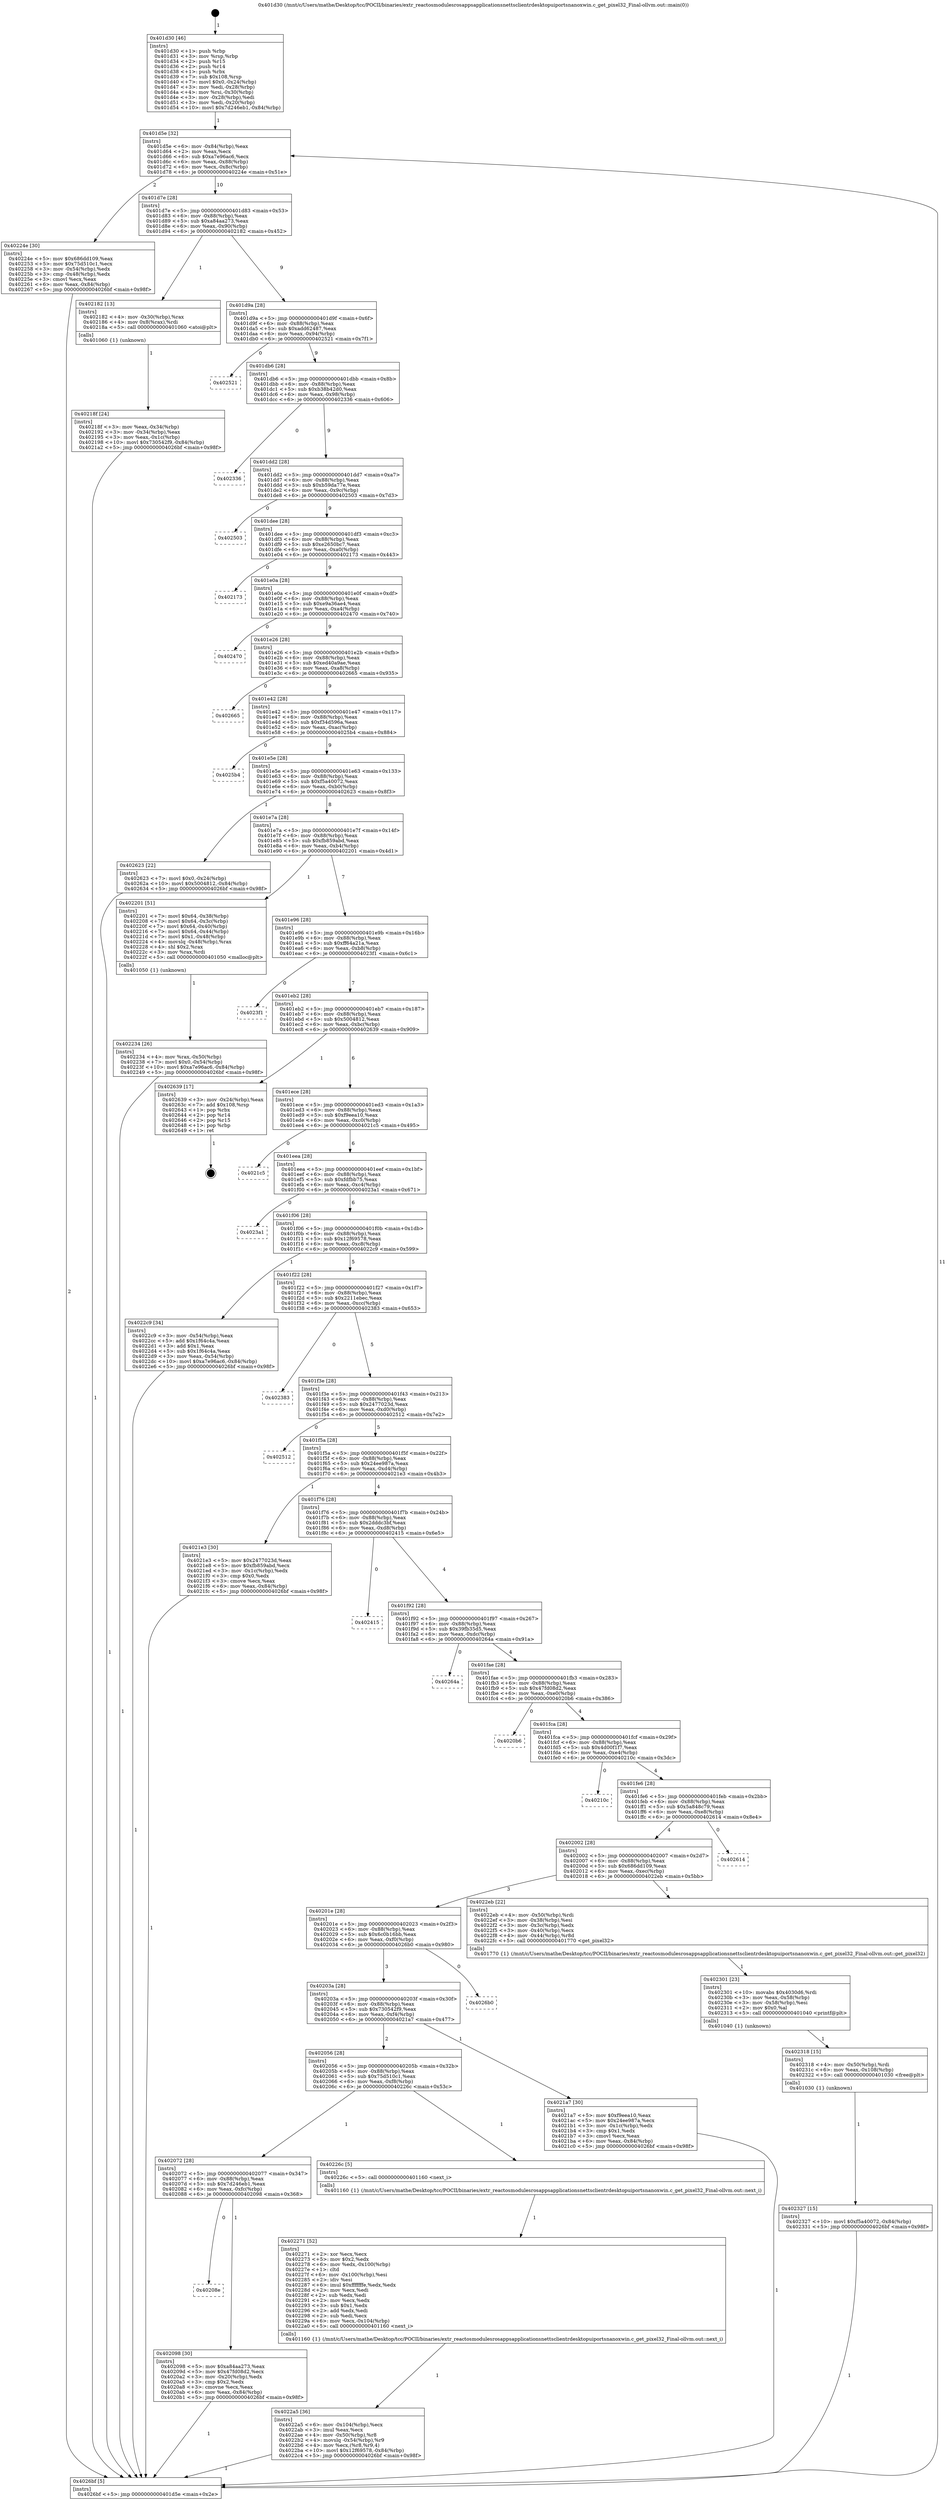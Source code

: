 digraph "0x401d30" {
  label = "0x401d30 (/mnt/c/Users/mathe/Desktop/tcc/POCII/binaries/extr_reactosmodulesrosappsapplicationsnettsclientrdesktopuiportsnanoxwin.c_get_pixel32_Final-ollvm.out::main(0))"
  labelloc = "t"
  node[shape=record]

  Entry [label="",width=0.3,height=0.3,shape=circle,fillcolor=black,style=filled]
  "0x401d5e" [label="{
     0x401d5e [32]\l
     | [instrs]\l
     &nbsp;&nbsp;0x401d5e \<+6\>: mov -0x84(%rbp),%eax\l
     &nbsp;&nbsp;0x401d64 \<+2\>: mov %eax,%ecx\l
     &nbsp;&nbsp;0x401d66 \<+6\>: sub $0xa7e96ac6,%ecx\l
     &nbsp;&nbsp;0x401d6c \<+6\>: mov %eax,-0x88(%rbp)\l
     &nbsp;&nbsp;0x401d72 \<+6\>: mov %ecx,-0x8c(%rbp)\l
     &nbsp;&nbsp;0x401d78 \<+6\>: je 000000000040224e \<main+0x51e\>\l
  }"]
  "0x40224e" [label="{
     0x40224e [30]\l
     | [instrs]\l
     &nbsp;&nbsp;0x40224e \<+5\>: mov $0x686dd109,%eax\l
     &nbsp;&nbsp;0x402253 \<+5\>: mov $0x75d510c1,%ecx\l
     &nbsp;&nbsp;0x402258 \<+3\>: mov -0x54(%rbp),%edx\l
     &nbsp;&nbsp;0x40225b \<+3\>: cmp -0x48(%rbp),%edx\l
     &nbsp;&nbsp;0x40225e \<+3\>: cmovl %ecx,%eax\l
     &nbsp;&nbsp;0x402261 \<+6\>: mov %eax,-0x84(%rbp)\l
     &nbsp;&nbsp;0x402267 \<+5\>: jmp 00000000004026bf \<main+0x98f\>\l
  }"]
  "0x401d7e" [label="{
     0x401d7e [28]\l
     | [instrs]\l
     &nbsp;&nbsp;0x401d7e \<+5\>: jmp 0000000000401d83 \<main+0x53\>\l
     &nbsp;&nbsp;0x401d83 \<+6\>: mov -0x88(%rbp),%eax\l
     &nbsp;&nbsp;0x401d89 \<+5\>: sub $0xa84aa273,%eax\l
     &nbsp;&nbsp;0x401d8e \<+6\>: mov %eax,-0x90(%rbp)\l
     &nbsp;&nbsp;0x401d94 \<+6\>: je 0000000000402182 \<main+0x452\>\l
  }"]
  Exit [label="",width=0.3,height=0.3,shape=circle,fillcolor=black,style=filled,peripheries=2]
  "0x402182" [label="{
     0x402182 [13]\l
     | [instrs]\l
     &nbsp;&nbsp;0x402182 \<+4\>: mov -0x30(%rbp),%rax\l
     &nbsp;&nbsp;0x402186 \<+4\>: mov 0x8(%rax),%rdi\l
     &nbsp;&nbsp;0x40218a \<+5\>: call 0000000000401060 \<atoi@plt\>\l
     | [calls]\l
     &nbsp;&nbsp;0x401060 \{1\} (unknown)\l
  }"]
  "0x401d9a" [label="{
     0x401d9a [28]\l
     | [instrs]\l
     &nbsp;&nbsp;0x401d9a \<+5\>: jmp 0000000000401d9f \<main+0x6f\>\l
     &nbsp;&nbsp;0x401d9f \<+6\>: mov -0x88(%rbp),%eax\l
     &nbsp;&nbsp;0x401da5 \<+5\>: sub $0xadd62487,%eax\l
     &nbsp;&nbsp;0x401daa \<+6\>: mov %eax,-0x94(%rbp)\l
     &nbsp;&nbsp;0x401db0 \<+6\>: je 0000000000402521 \<main+0x7f1\>\l
  }"]
  "0x402327" [label="{
     0x402327 [15]\l
     | [instrs]\l
     &nbsp;&nbsp;0x402327 \<+10\>: movl $0xf5a40072,-0x84(%rbp)\l
     &nbsp;&nbsp;0x402331 \<+5\>: jmp 00000000004026bf \<main+0x98f\>\l
  }"]
  "0x402521" [label="{
     0x402521\l
  }", style=dashed]
  "0x401db6" [label="{
     0x401db6 [28]\l
     | [instrs]\l
     &nbsp;&nbsp;0x401db6 \<+5\>: jmp 0000000000401dbb \<main+0x8b\>\l
     &nbsp;&nbsp;0x401dbb \<+6\>: mov -0x88(%rbp),%eax\l
     &nbsp;&nbsp;0x401dc1 \<+5\>: sub $0xb38b42d0,%eax\l
     &nbsp;&nbsp;0x401dc6 \<+6\>: mov %eax,-0x98(%rbp)\l
     &nbsp;&nbsp;0x401dcc \<+6\>: je 0000000000402336 \<main+0x606\>\l
  }"]
  "0x402318" [label="{
     0x402318 [15]\l
     | [instrs]\l
     &nbsp;&nbsp;0x402318 \<+4\>: mov -0x50(%rbp),%rdi\l
     &nbsp;&nbsp;0x40231c \<+6\>: mov %eax,-0x108(%rbp)\l
     &nbsp;&nbsp;0x402322 \<+5\>: call 0000000000401030 \<free@plt\>\l
     | [calls]\l
     &nbsp;&nbsp;0x401030 \{1\} (unknown)\l
  }"]
  "0x402336" [label="{
     0x402336\l
  }", style=dashed]
  "0x401dd2" [label="{
     0x401dd2 [28]\l
     | [instrs]\l
     &nbsp;&nbsp;0x401dd2 \<+5\>: jmp 0000000000401dd7 \<main+0xa7\>\l
     &nbsp;&nbsp;0x401dd7 \<+6\>: mov -0x88(%rbp),%eax\l
     &nbsp;&nbsp;0x401ddd \<+5\>: sub $0xb59da77e,%eax\l
     &nbsp;&nbsp;0x401de2 \<+6\>: mov %eax,-0x9c(%rbp)\l
     &nbsp;&nbsp;0x401de8 \<+6\>: je 0000000000402503 \<main+0x7d3\>\l
  }"]
  "0x402301" [label="{
     0x402301 [23]\l
     | [instrs]\l
     &nbsp;&nbsp;0x402301 \<+10\>: movabs $0x4030d6,%rdi\l
     &nbsp;&nbsp;0x40230b \<+3\>: mov %eax,-0x58(%rbp)\l
     &nbsp;&nbsp;0x40230e \<+3\>: mov -0x58(%rbp),%esi\l
     &nbsp;&nbsp;0x402311 \<+2\>: mov $0x0,%al\l
     &nbsp;&nbsp;0x402313 \<+5\>: call 0000000000401040 \<printf@plt\>\l
     | [calls]\l
     &nbsp;&nbsp;0x401040 \{1\} (unknown)\l
  }"]
  "0x402503" [label="{
     0x402503\l
  }", style=dashed]
  "0x401dee" [label="{
     0x401dee [28]\l
     | [instrs]\l
     &nbsp;&nbsp;0x401dee \<+5\>: jmp 0000000000401df3 \<main+0xc3\>\l
     &nbsp;&nbsp;0x401df3 \<+6\>: mov -0x88(%rbp),%eax\l
     &nbsp;&nbsp;0x401df9 \<+5\>: sub $0xe2650bc7,%eax\l
     &nbsp;&nbsp;0x401dfe \<+6\>: mov %eax,-0xa0(%rbp)\l
     &nbsp;&nbsp;0x401e04 \<+6\>: je 0000000000402173 \<main+0x443\>\l
  }"]
  "0x4022a5" [label="{
     0x4022a5 [36]\l
     | [instrs]\l
     &nbsp;&nbsp;0x4022a5 \<+6\>: mov -0x104(%rbp),%ecx\l
     &nbsp;&nbsp;0x4022ab \<+3\>: imul %eax,%ecx\l
     &nbsp;&nbsp;0x4022ae \<+4\>: mov -0x50(%rbp),%r8\l
     &nbsp;&nbsp;0x4022b2 \<+4\>: movslq -0x54(%rbp),%r9\l
     &nbsp;&nbsp;0x4022b6 \<+4\>: mov %ecx,(%r8,%r9,4)\l
     &nbsp;&nbsp;0x4022ba \<+10\>: movl $0x12f69578,-0x84(%rbp)\l
     &nbsp;&nbsp;0x4022c4 \<+5\>: jmp 00000000004026bf \<main+0x98f\>\l
  }"]
  "0x402173" [label="{
     0x402173\l
  }", style=dashed]
  "0x401e0a" [label="{
     0x401e0a [28]\l
     | [instrs]\l
     &nbsp;&nbsp;0x401e0a \<+5\>: jmp 0000000000401e0f \<main+0xdf\>\l
     &nbsp;&nbsp;0x401e0f \<+6\>: mov -0x88(%rbp),%eax\l
     &nbsp;&nbsp;0x401e15 \<+5\>: sub $0xe9a36ae4,%eax\l
     &nbsp;&nbsp;0x401e1a \<+6\>: mov %eax,-0xa4(%rbp)\l
     &nbsp;&nbsp;0x401e20 \<+6\>: je 0000000000402470 \<main+0x740\>\l
  }"]
  "0x402271" [label="{
     0x402271 [52]\l
     | [instrs]\l
     &nbsp;&nbsp;0x402271 \<+2\>: xor %ecx,%ecx\l
     &nbsp;&nbsp;0x402273 \<+5\>: mov $0x2,%edx\l
     &nbsp;&nbsp;0x402278 \<+6\>: mov %edx,-0x100(%rbp)\l
     &nbsp;&nbsp;0x40227e \<+1\>: cltd\l
     &nbsp;&nbsp;0x40227f \<+6\>: mov -0x100(%rbp),%esi\l
     &nbsp;&nbsp;0x402285 \<+2\>: idiv %esi\l
     &nbsp;&nbsp;0x402287 \<+6\>: imul $0xfffffffe,%edx,%edx\l
     &nbsp;&nbsp;0x40228d \<+2\>: mov %ecx,%edi\l
     &nbsp;&nbsp;0x40228f \<+2\>: sub %edx,%edi\l
     &nbsp;&nbsp;0x402291 \<+2\>: mov %ecx,%edx\l
     &nbsp;&nbsp;0x402293 \<+3\>: sub $0x1,%edx\l
     &nbsp;&nbsp;0x402296 \<+2\>: add %edx,%edi\l
     &nbsp;&nbsp;0x402298 \<+2\>: sub %edi,%ecx\l
     &nbsp;&nbsp;0x40229a \<+6\>: mov %ecx,-0x104(%rbp)\l
     &nbsp;&nbsp;0x4022a0 \<+5\>: call 0000000000401160 \<next_i\>\l
     | [calls]\l
     &nbsp;&nbsp;0x401160 \{1\} (/mnt/c/Users/mathe/Desktop/tcc/POCII/binaries/extr_reactosmodulesrosappsapplicationsnettsclientrdesktopuiportsnanoxwin.c_get_pixel32_Final-ollvm.out::next_i)\l
  }"]
  "0x402470" [label="{
     0x402470\l
  }", style=dashed]
  "0x401e26" [label="{
     0x401e26 [28]\l
     | [instrs]\l
     &nbsp;&nbsp;0x401e26 \<+5\>: jmp 0000000000401e2b \<main+0xfb\>\l
     &nbsp;&nbsp;0x401e2b \<+6\>: mov -0x88(%rbp),%eax\l
     &nbsp;&nbsp;0x401e31 \<+5\>: sub $0xed40a9ae,%eax\l
     &nbsp;&nbsp;0x401e36 \<+6\>: mov %eax,-0xa8(%rbp)\l
     &nbsp;&nbsp;0x401e3c \<+6\>: je 0000000000402665 \<main+0x935\>\l
  }"]
  "0x402234" [label="{
     0x402234 [26]\l
     | [instrs]\l
     &nbsp;&nbsp;0x402234 \<+4\>: mov %rax,-0x50(%rbp)\l
     &nbsp;&nbsp;0x402238 \<+7\>: movl $0x0,-0x54(%rbp)\l
     &nbsp;&nbsp;0x40223f \<+10\>: movl $0xa7e96ac6,-0x84(%rbp)\l
     &nbsp;&nbsp;0x402249 \<+5\>: jmp 00000000004026bf \<main+0x98f\>\l
  }"]
  "0x402665" [label="{
     0x402665\l
  }", style=dashed]
  "0x401e42" [label="{
     0x401e42 [28]\l
     | [instrs]\l
     &nbsp;&nbsp;0x401e42 \<+5\>: jmp 0000000000401e47 \<main+0x117\>\l
     &nbsp;&nbsp;0x401e47 \<+6\>: mov -0x88(%rbp),%eax\l
     &nbsp;&nbsp;0x401e4d \<+5\>: sub $0xf34d596a,%eax\l
     &nbsp;&nbsp;0x401e52 \<+6\>: mov %eax,-0xac(%rbp)\l
     &nbsp;&nbsp;0x401e58 \<+6\>: je 00000000004025b4 \<main+0x884\>\l
  }"]
  "0x40218f" [label="{
     0x40218f [24]\l
     | [instrs]\l
     &nbsp;&nbsp;0x40218f \<+3\>: mov %eax,-0x34(%rbp)\l
     &nbsp;&nbsp;0x402192 \<+3\>: mov -0x34(%rbp),%eax\l
     &nbsp;&nbsp;0x402195 \<+3\>: mov %eax,-0x1c(%rbp)\l
     &nbsp;&nbsp;0x402198 \<+10\>: movl $0x730542f9,-0x84(%rbp)\l
     &nbsp;&nbsp;0x4021a2 \<+5\>: jmp 00000000004026bf \<main+0x98f\>\l
  }"]
  "0x4025b4" [label="{
     0x4025b4\l
  }", style=dashed]
  "0x401e5e" [label="{
     0x401e5e [28]\l
     | [instrs]\l
     &nbsp;&nbsp;0x401e5e \<+5\>: jmp 0000000000401e63 \<main+0x133\>\l
     &nbsp;&nbsp;0x401e63 \<+6\>: mov -0x88(%rbp),%eax\l
     &nbsp;&nbsp;0x401e69 \<+5\>: sub $0xf5a40072,%eax\l
     &nbsp;&nbsp;0x401e6e \<+6\>: mov %eax,-0xb0(%rbp)\l
     &nbsp;&nbsp;0x401e74 \<+6\>: je 0000000000402623 \<main+0x8f3\>\l
  }"]
  "0x401d30" [label="{
     0x401d30 [46]\l
     | [instrs]\l
     &nbsp;&nbsp;0x401d30 \<+1\>: push %rbp\l
     &nbsp;&nbsp;0x401d31 \<+3\>: mov %rsp,%rbp\l
     &nbsp;&nbsp;0x401d34 \<+2\>: push %r15\l
     &nbsp;&nbsp;0x401d36 \<+2\>: push %r14\l
     &nbsp;&nbsp;0x401d38 \<+1\>: push %rbx\l
     &nbsp;&nbsp;0x401d39 \<+7\>: sub $0x108,%rsp\l
     &nbsp;&nbsp;0x401d40 \<+7\>: movl $0x0,-0x24(%rbp)\l
     &nbsp;&nbsp;0x401d47 \<+3\>: mov %edi,-0x28(%rbp)\l
     &nbsp;&nbsp;0x401d4a \<+4\>: mov %rsi,-0x30(%rbp)\l
     &nbsp;&nbsp;0x401d4e \<+3\>: mov -0x28(%rbp),%edi\l
     &nbsp;&nbsp;0x401d51 \<+3\>: mov %edi,-0x20(%rbp)\l
     &nbsp;&nbsp;0x401d54 \<+10\>: movl $0x7d246eb1,-0x84(%rbp)\l
  }"]
  "0x402623" [label="{
     0x402623 [22]\l
     | [instrs]\l
     &nbsp;&nbsp;0x402623 \<+7\>: movl $0x0,-0x24(%rbp)\l
     &nbsp;&nbsp;0x40262a \<+10\>: movl $0x5004812,-0x84(%rbp)\l
     &nbsp;&nbsp;0x402634 \<+5\>: jmp 00000000004026bf \<main+0x98f\>\l
  }"]
  "0x401e7a" [label="{
     0x401e7a [28]\l
     | [instrs]\l
     &nbsp;&nbsp;0x401e7a \<+5\>: jmp 0000000000401e7f \<main+0x14f\>\l
     &nbsp;&nbsp;0x401e7f \<+6\>: mov -0x88(%rbp),%eax\l
     &nbsp;&nbsp;0x401e85 \<+5\>: sub $0xfb859abd,%eax\l
     &nbsp;&nbsp;0x401e8a \<+6\>: mov %eax,-0xb4(%rbp)\l
     &nbsp;&nbsp;0x401e90 \<+6\>: je 0000000000402201 \<main+0x4d1\>\l
  }"]
  "0x4026bf" [label="{
     0x4026bf [5]\l
     | [instrs]\l
     &nbsp;&nbsp;0x4026bf \<+5\>: jmp 0000000000401d5e \<main+0x2e\>\l
  }"]
  "0x402201" [label="{
     0x402201 [51]\l
     | [instrs]\l
     &nbsp;&nbsp;0x402201 \<+7\>: movl $0x64,-0x38(%rbp)\l
     &nbsp;&nbsp;0x402208 \<+7\>: movl $0x64,-0x3c(%rbp)\l
     &nbsp;&nbsp;0x40220f \<+7\>: movl $0x64,-0x40(%rbp)\l
     &nbsp;&nbsp;0x402216 \<+7\>: movl $0x64,-0x44(%rbp)\l
     &nbsp;&nbsp;0x40221d \<+7\>: movl $0x1,-0x48(%rbp)\l
     &nbsp;&nbsp;0x402224 \<+4\>: movslq -0x48(%rbp),%rax\l
     &nbsp;&nbsp;0x402228 \<+4\>: shl $0x2,%rax\l
     &nbsp;&nbsp;0x40222c \<+3\>: mov %rax,%rdi\l
     &nbsp;&nbsp;0x40222f \<+5\>: call 0000000000401050 \<malloc@plt\>\l
     | [calls]\l
     &nbsp;&nbsp;0x401050 \{1\} (unknown)\l
  }"]
  "0x401e96" [label="{
     0x401e96 [28]\l
     | [instrs]\l
     &nbsp;&nbsp;0x401e96 \<+5\>: jmp 0000000000401e9b \<main+0x16b\>\l
     &nbsp;&nbsp;0x401e9b \<+6\>: mov -0x88(%rbp),%eax\l
     &nbsp;&nbsp;0x401ea1 \<+5\>: sub $0xff64a21a,%eax\l
     &nbsp;&nbsp;0x401ea6 \<+6\>: mov %eax,-0xb8(%rbp)\l
     &nbsp;&nbsp;0x401eac \<+6\>: je 00000000004023f1 \<main+0x6c1\>\l
  }"]
  "0x40208e" [label="{
     0x40208e\l
  }", style=dashed]
  "0x4023f1" [label="{
     0x4023f1\l
  }", style=dashed]
  "0x401eb2" [label="{
     0x401eb2 [28]\l
     | [instrs]\l
     &nbsp;&nbsp;0x401eb2 \<+5\>: jmp 0000000000401eb7 \<main+0x187\>\l
     &nbsp;&nbsp;0x401eb7 \<+6\>: mov -0x88(%rbp),%eax\l
     &nbsp;&nbsp;0x401ebd \<+5\>: sub $0x5004812,%eax\l
     &nbsp;&nbsp;0x401ec2 \<+6\>: mov %eax,-0xbc(%rbp)\l
     &nbsp;&nbsp;0x401ec8 \<+6\>: je 0000000000402639 \<main+0x909\>\l
  }"]
  "0x402098" [label="{
     0x402098 [30]\l
     | [instrs]\l
     &nbsp;&nbsp;0x402098 \<+5\>: mov $0xa84aa273,%eax\l
     &nbsp;&nbsp;0x40209d \<+5\>: mov $0x47fd08d2,%ecx\l
     &nbsp;&nbsp;0x4020a2 \<+3\>: mov -0x20(%rbp),%edx\l
     &nbsp;&nbsp;0x4020a5 \<+3\>: cmp $0x2,%edx\l
     &nbsp;&nbsp;0x4020a8 \<+3\>: cmovne %ecx,%eax\l
     &nbsp;&nbsp;0x4020ab \<+6\>: mov %eax,-0x84(%rbp)\l
     &nbsp;&nbsp;0x4020b1 \<+5\>: jmp 00000000004026bf \<main+0x98f\>\l
  }"]
  "0x402639" [label="{
     0x402639 [17]\l
     | [instrs]\l
     &nbsp;&nbsp;0x402639 \<+3\>: mov -0x24(%rbp),%eax\l
     &nbsp;&nbsp;0x40263c \<+7\>: add $0x108,%rsp\l
     &nbsp;&nbsp;0x402643 \<+1\>: pop %rbx\l
     &nbsp;&nbsp;0x402644 \<+2\>: pop %r14\l
     &nbsp;&nbsp;0x402646 \<+2\>: pop %r15\l
     &nbsp;&nbsp;0x402648 \<+1\>: pop %rbp\l
     &nbsp;&nbsp;0x402649 \<+1\>: ret\l
  }"]
  "0x401ece" [label="{
     0x401ece [28]\l
     | [instrs]\l
     &nbsp;&nbsp;0x401ece \<+5\>: jmp 0000000000401ed3 \<main+0x1a3\>\l
     &nbsp;&nbsp;0x401ed3 \<+6\>: mov -0x88(%rbp),%eax\l
     &nbsp;&nbsp;0x401ed9 \<+5\>: sub $0xf9eea10,%eax\l
     &nbsp;&nbsp;0x401ede \<+6\>: mov %eax,-0xc0(%rbp)\l
     &nbsp;&nbsp;0x401ee4 \<+6\>: je 00000000004021c5 \<main+0x495\>\l
  }"]
  "0x402072" [label="{
     0x402072 [28]\l
     | [instrs]\l
     &nbsp;&nbsp;0x402072 \<+5\>: jmp 0000000000402077 \<main+0x347\>\l
     &nbsp;&nbsp;0x402077 \<+6\>: mov -0x88(%rbp),%eax\l
     &nbsp;&nbsp;0x40207d \<+5\>: sub $0x7d246eb1,%eax\l
     &nbsp;&nbsp;0x402082 \<+6\>: mov %eax,-0xfc(%rbp)\l
     &nbsp;&nbsp;0x402088 \<+6\>: je 0000000000402098 \<main+0x368\>\l
  }"]
  "0x4021c5" [label="{
     0x4021c5\l
  }", style=dashed]
  "0x401eea" [label="{
     0x401eea [28]\l
     | [instrs]\l
     &nbsp;&nbsp;0x401eea \<+5\>: jmp 0000000000401eef \<main+0x1bf\>\l
     &nbsp;&nbsp;0x401eef \<+6\>: mov -0x88(%rbp),%eax\l
     &nbsp;&nbsp;0x401ef5 \<+5\>: sub $0xfdfbb75,%eax\l
     &nbsp;&nbsp;0x401efa \<+6\>: mov %eax,-0xc4(%rbp)\l
     &nbsp;&nbsp;0x401f00 \<+6\>: je 00000000004023a1 \<main+0x671\>\l
  }"]
  "0x40226c" [label="{
     0x40226c [5]\l
     | [instrs]\l
     &nbsp;&nbsp;0x40226c \<+5\>: call 0000000000401160 \<next_i\>\l
     | [calls]\l
     &nbsp;&nbsp;0x401160 \{1\} (/mnt/c/Users/mathe/Desktop/tcc/POCII/binaries/extr_reactosmodulesrosappsapplicationsnettsclientrdesktopuiportsnanoxwin.c_get_pixel32_Final-ollvm.out::next_i)\l
  }"]
  "0x4023a1" [label="{
     0x4023a1\l
  }", style=dashed]
  "0x401f06" [label="{
     0x401f06 [28]\l
     | [instrs]\l
     &nbsp;&nbsp;0x401f06 \<+5\>: jmp 0000000000401f0b \<main+0x1db\>\l
     &nbsp;&nbsp;0x401f0b \<+6\>: mov -0x88(%rbp),%eax\l
     &nbsp;&nbsp;0x401f11 \<+5\>: sub $0x12f69578,%eax\l
     &nbsp;&nbsp;0x401f16 \<+6\>: mov %eax,-0xc8(%rbp)\l
     &nbsp;&nbsp;0x401f1c \<+6\>: je 00000000004022c9 \<main+0x599\>\l
  }"]
  "0x402056" [label="{
     0x402056 [28]\l
     | [instrs]\l
     &nbsp;&nbsp;0x402056 \<+5\>: jmp 000000000040205b \<main+0x32b\>\l
     &nbsp;&nbsp;0x40205b \<+6\>: mov -0x88(%rbp),%eax\l
     &nbsp;&nbsp;0x402061 \<+5\>: sub $0x75d510c1,%eax\l
     &nbsp;&nbsp;0x402066 \<+6\>: mov %eax,-0xf8(%rbp)\l
     &nbsp;&nbsp;0x40206c \<+6\>: je 000000000040226c \<main+0x53c\>\l
  }"]
  "0x4022c9" [label="{
     0x4022c9 [34]\l
     | [instrs]\l
     &nbsp;&nbsp;0x4022c9 \<+3\>: mov -0x54(%rbp),%eax\l
     &nbsp;&nbsp;0x4022cc \<+5\>: add $0x1f64c4a,%eax\l
     &nbsp;&nbsp;0x4022d1 \<+3\>: add $0x1,%eax\l
     &nbsp;&nbsp;0x4022d4 \<+5\>: sub $0x1f64c4a,%eax\l
     &nbsp;&nbsp;0x4022d9 \<+3\>: mov %eax,-0x54(%rbp)\l
     &nbsp;&nbsp;0x4022dc \<+10\>: movl $0xa7e96ac6,-0x84(%rbp)\l
     &nbsp;&nbsp;0x4022e6 \<+5\>: jmp 00000000004026bf \<main+0x98f\>\l
  }"]
  "0x401f22" [label="{
     0x401f22 [28]\l
     | [instrs]\l
     &nbsp;&nbsp;0x401f22 \<+5\>: jmp 0000000000401f27 \<main+0x1f7\>\l
     &nbsp;&nbsp;0x401f27 \<+6\>: mov -0x88(%rbp),%eax\l
     &nbsp;&nbsp;0x401f2d \<+5\>: sub $0x2211ebec,%eax\l
     &nbsp;&nbsp;0x401f32 \<+6\>: mov %eax,-0xcc(%rbp)\l
     &nbsp;&nbsp;0x401f38 \<+6\>: je 0000000000402383 \<main+0x653\>\l
  }"]
  "0x4021a7" [label="{
     0x4021a7 [30]\l
     | [instrs]\l
     &nbsp;&nbsp;0x4021a7 \<+5\>: mov $0xf9eea10,%eax\l
     &nbsp;&nbsp;0x4021ac \<+5\>: mov $0x24ee987a,%ecx\l
     &nbsp;&nbsp;0x4021b1 \<+3\>: mov -0x1c(%rbp),%edx\l
     &nbsp;&nbsp;0x4021b4 \<+3\>: cmp $0x1,%edx\l
     &nbsp;&nbsp;0x4021b7 \<+3\>: cmovl %ecx,%eax\l
     &nbsp;&nbsp;0x4021ba \<+6\>: mov %eax,-0x84(%rbp)\l
     &nbsp;&nbsp;0x4021c0 \<+5\>: jmp 00000000004026bf \<main+0x98f\>\l
  }"]
  "0x402383" [label="{
     0x402383\l
  }", style=dashed]
  "0x401f3e" [label="{
     0x401f3e [28]\l
     | [instrs]\l
     &nbsp;&nbsp;0x401f3e \<+5\>: jmp 0000000000401f43 \<main+0x213\>\l
     &nbsp;&nbsp;0x401f43 \<+6\>: mov -0x88(%rbp),%eax\l
     &nbsp;&nbsp;0x401f49 \<+5\>: sub $0x2477023d,%eax\l
     &nbsp;&nbsp;0x401f4e \<+6\>: mov %eax,-0xd0(%rbp)\l
     &nbsp;&nbsp;0x401f54 \<+6\>: je 0000000000402512 \<main+0x7e2\>\l
  }"]
  "0x40203a" [label="{
     0x40203a [28]\l
     | [instrs]\l
     &nbsp;&nbsp;0x40203a \<+5\>: jmp 000000000040203f \<main+0x30f\>\l
     &nbsp;&nbsp;0x40203f \<+6\>: mov -0x88(%rbp),%eax\l
     &nbsp;&nbsp;0x402045 \<+5\>: sub $0x730542f9,%eax\l
     &nbsp;&nbsp;0x40204a \<+6\>: mov %eax,-0xf4(%rbp)\l
     &nbsp;&nbsp;0x402050 \<+6\>: je 00000000004021a7 \<main+0x477\>\l
  }"]
  "0x402512" [label="{
     0x402512\l
  }", style=dashed]
  "0x401f5a" [label="{
     0x401f5a [28]\l
     | [instrs]\l
     &nbsp;&nbsp;0x401f5a \<+5\>: jmp 0000000000401f5f \<main+0x22f\>\l
     &nbsp;&nbsp;0x401f5f \<+6\>: mov -0x88(%rbp),%eax\l
     &nbsp;&nbsp;0x401f65 \<+5\>: sub $0x24ee987a,%eax\l
     &nbsp;&nbsp;0x401f6a \<+6\>: mov %eax,-0xd4(%rbp)\l
     &nbsp;&nbsp;0x401f70 \<+6\>: je 00000000004021e3 \<main+0x4b3\>\l
  }"]
  "0x4026b0" [label="{
     0x4026b0\l
  }", style=dashed]
  "0x4021e3" [label="{
     0x4021e3 [30]\l
     | [instrs]\l
     &nbsp;&nbsp;0x4021e3 \<+5\>: mov $0x2477023d,%eax\l
     &nbsp;&nbsp;0x4021e8 \<+5\>: mov $0xfb859abd,%ecx\l
     &nbsp;&nbsp;0x4021ed \<+3\>: mov -0x1c(%rbp),%edx\l
     &nbsp;&nbsp;0x4021f0 \<+3\>: cmp $0x0,%edx\l
     &nbsp;&nbsp;0x4021f3 \<+3\>: cmove %ecx,%eax\l
     &nbsp;&nbsp;0x4021f6 \<+6\>: mov %eax,-0x84(%rbp)\l
     &nbsp;&nbsp;0x4021fc \<+5\>: jmp 00000000004026bf \<main+0x98f\>\l
  }"]
  "0x401f76" [label="{
     0x401f76 [28]\l
     | [instrs]\l
     &nbsp;&nbsp;0x401f76 \<+5\>: jmp 0000000000401f7b \<main+0x24b\>\l
     &nbsp;&nbsp;0x401f7b \<+6\>: mov -0x88(%rbp),%eax\l
     &nbsp;&nbsp;0x401f81 \<+5\>: sub $0x2dddc3bf,%eax\l
     &nbsp;&nbsp;0x401f86 \<+6\>: mov %eax,-0xd8(%rbp)\l
     &nbsp;&nbsp;0x401f8c \<+6\>: je 0000000000402415 \<main+0x6e5\>\l
  }"]
  "0x40201e" [label="{
     0x40201e [28]\l
     | [instrs]\l
     &nbsp;&nbsp;0x40201e \<+5\>: jmp 0000000000402023 \<main+0x2f3\>\l
     &nbsp;&nbsp;0x402023 \<+6\>: mov -0x88(%rbp),%eax\l
     &nbsp;&nbsp;0x402029 \<+5\>: sub $0x6c0b16bb,%eax\l
     &nbsp;&nbsp;0x40202e \<+6\>: mov %eax,-0xf0(%rbp)\l
     &nbsp;&nbsp;0x402034 \<+6\>: je 00000000004026b0 \<main+0x980\>\l
  }"]
  "0x402415" [label="{
     0x402415\l
  }", style=dashed]
  "0x401f92" [label="{
     0x401f92 [28]\l
     | [instrs]\l
     &nbsp;&nbsp;0x401f92 \<+5\>: jmp 0000000000401f97 \<main+0x267\>\l
     &nbsp;&nbsp;0x401f97 \<+6\>: mov -0x88(%rbp),%eax\l
     &nbsp;&nbsp;0x401f9d \<+5\>: sub $0x39fb35d5,%eax\l
     &nbsp;&nbsp;0x401fa2 \<+6\>: mov %eax,-0xdc(%rbp)\l
     &nbsp;&nbsp;0x401fa8 \<+6\>: je 000000000040264a \<main+0x91a\>\l
  }"]
  "0x4022eb" [label="{
     0x4022eb [22]\l
     | [instrs]\l
     &nbsp;&nbsp;0x4022eb \<+4\>: mov -0x50(%rbp),%rdi\l
     &nbsp;&nbsp;0x4022ef \<+3\>: mov -0x38(%rbp),%esi\l
     &nbsp;&nbsp;0x4022f2 \<+3\>: mov -0x3c(%rbp),%edx\l
     &nbsp;&nbsp;0x4022f5 \<+3\>: mov -0x40(%rbp),%ecx\l
     &nbsp;&nbsp;0x4022f8 \<+4\>: mov -0x44(%rbp),%r8d\l
     &nbsp;&nbsp;0x4022fc \<+5\>: call 0000000000401770 \<get_pixel32\>\l
     | [calls]\l
     &nbsp;&nbsp;0x401770 \{1\} (/mnt/c/Users/mathe/Desktop/tcc/POCII/binaries/extr_reactosmodulesrosappsapplicationsnettsclientrdesktopuiportsnanoxwin.c_get_pixel32_Final-ollvm.out::get_pixel32)\l
  }"]
  "0x40264a" [label="{
     0x40264a\l
  }", style=dashed]
  "0x401fae" [label="{
     0x401fae [28]\l
     | [instrs]\l
     &nbsp;&nbsp;0x401fae \<+5\>: jmp 0000000000401fb3 \<main+0x283\>\l
     &nbsp;&nbsp;0x401fb3 \<+6\>: mov -0x88(%rbp),%eax\l
     &nbsp;&nbsp;0x401fb9 \<+5\>: sub $0x47fd08d2,%eax\l
     &nbsp;&nbsp;0x401fbe \<+6\>: mov %eax,-0xe0(%rbp)\l
     &nbsp;&nbsp;0x401fc4 \<+6\>: je 00000000004020b6 \<main+0x386\>\l
  }"]
  "0x402002" [label="{
     0x402002 [28]\l
     | [instrs]\l
     &nbsp;&nbsp;0x402002 \<+5\>: jmp 0000000000402007 \<main+0x2d7\>\l
     &nbsp;&nbsp;0x402007 \<+6\>: mov -0x88(%rbp),%eax\l
     &nbsp;&nbsp;0x40200d \<+5\>: sub $0x686dd109,%eax\l
     &nbsp;&nbsp;0x402012 \<+6\>: mov %eax,-0xec(%rbp)\l
     &nbsp;&nbsp;0x402018 \<+6\>: je 00000000004022eb \<main+0x5bb\>\l
  }"]
  "0x4020b6" [label="{
     0x4020b6\l
  }", style=dashed]
  "0x401fca" [label="{
     0x401fca [28]\l
     | [instrs]\l
     &nbsp;&nbsp;0x401fca \<+5\>: jmp 0000000000401fcf \<main+0x29f\>\l
     &nbsp;&nbsp;0x401fcf \<+6\>: mov -0x88(%rbp),%eax\l
     &nbsp;&nbsp;0x401fd5 \<+5\>: sub $0x4d00f1f7,%eax\l
     &nbsp;&nbsp;0x401fda \<+6\>: mov %eax,-0xe4(%rbp)\l
     &nbsp;&nbsp;0x401fe0 \<+6\>: je 000000000040210c \<main+0x3dc\>\l
  }"]
  "0x402614" [label="{
     0x402614\l
  }", style=dashed]
  "0x40210c" [label="{
     0x40210c\l
  }", style=dashed]
  "0x401fe6" [label="{
     0x401fe6 [28]\l
     | [instrs]\l
     &nbsp;&nbsp;0x401fe6 \<+5\>: jmp 0000000000401feb \<main+0x2bb\>\l
     &nbsp;&nbsp;0x401feb \<+6\>: mov -0x88(%rbp),%eax\l
     &nbsp;&nbsp;0x401ff1 \<+5\>: sub $0x5a848c79,%eax\l
     &nbsp;&nbsp;0x401ff6 \<+6\>: mov %eax,-0xe8(%rbp)\l
     &nbsp;&nbsp;0x401ffc \<+6\>: je 0000000000402614 \<main+0x8e4\>\l
  }"]
  Entry -> "0x401d30" [label=" 1"]
  "0x401d5e" -> "0x40224e" [label=" 2"]
  "0x401d5e" -> "0x401d7e" [label=" 10"]
  "0x402639" -> Exit [label=" 1"]
  "0x401d7e" -> "0x402182" [label=" 1"]
  "0x401d7e" -> "0x401d9a" [label=" 9"]
  "0x402623" -> "0x4026bf" [label=" 1"]
  "0x401d9a" -> "0x402521" [label=" 0"]
  "0x401d9a" -> "0x401db6" [label=" 9"]
  "0x402327" -> "0x4026bf" [label=" 1"]
  "0x401db6" -> "0x402336" [label=" 0"]
  "0x401db6" -> "0x401dd2" [label=" 9"]
  "0x402318" -> "0x402327" [label=" 1"]
  "0x401dd2" -> "0x402503" [label=" 0"]
  "0x401dd2" -> "0x401dee" [label=" 9"]
  "0x402301" -> "0x402318" [label=" 1"]
  "0x401dee" -> "0x402173" [label=" 0"]
  "0x401dee" -> "0x401e0a" [label=" 9"]
  "0x4022eb" -> "0x402301" [label=" 1"]
  "0x401e0a" -> "0x402470" [label=" 0"]
  "0x401e0a" -> "0x401e26" [label=" 9"]
  "0x4022c9" -> "0x4026bf" [label=" 1"]
  "0x401e26" -> "0x402665" [label=" 0"]
  "0x401e26" -> "0x401e42" [label=" 9"]
  "0x4022a5" -> "0x4026bf" [label=" 1"]
  "0x401e42" -> "0x4025b4" [label=" 0"]
  "0x401e42" -> "0x401e5e" [label=" 9"]
  "0x402271" -> "0x4022a5" [label=" 1"]
  "0x401e5e" -> "0x402623" [label=" 1"]
  "0x401e5e" -> "0x401e7a" [label=" 8"]
  "0x40226c" -> "0x402271" [label=" 1"]
  "0x401e7a" -> "0x402201" [label=" 1"]
  "0x401e7a" -> "0x401e96" [label=" 7"]
  "0x40224e" -> "0x4026bf" [label=" 2"]
  "0x401e96" -> "0x4023f1" [label=" 0"]
  "0x401e96" -> "0x401eb2" [label=" 7"]
  "0x402234" -> "0x4026bf" [label=" 1"]
  "0x401eb2" -> "0x402639" [label=" 1"]
  "0x401eb2" -> "0x401ece" [label=" 6"]
  "0x402201" -> "0x402234" [label=" 1"]
  "0x401ece" -> "0x4021c5" [label=" 0"]
  "0x401ece" -> "0x401eea" [label=" 6"]
  "0x4021a7" -> "0x4026bf" [label=" 1"]
  "0x401eea" -> "0x4023a1" [label=" 0"]
  "0x401eea" -> "0x401f06" [label=" 6"]
  "0x40218f" -> "0x4026bf" [label=" 1"]
  "0x401f06" -> "0x4022c9" [label=" 1"]
  "0x401f06" -> "0x401f22" [label=" 5"]
  "0x4026bf" -> "0x401d5e" [label=" 11"]
  "0x401f22" -> "0x402383" [label=" 0"]
  "0x401f22" -> "0x401f3e" [label=" 5"]
  "0x401d30" -> "0x401d5e" [label=" 1"]
  "0x401f3e" -> "0x402512" [label=" 0"]
  "0x401f3e" -> "0x401f5a" [label=" 5"]
  "0x402072" -> "0x40208e" [label=" 0"]
  "0x401f5a" -> "0x4021e3" [label=" 1"]
  "0x401f5a" -> "0x401f76" [label=" 4"]
  "0x402072" -> "0x402098" [label=" 1"]
  "0x401f76" -> "0x402415" [label=" 0"]
  "0x401f76" -> "0x401f92" [label=" 4"]
  "0x402056" -> "0x402072" [label=" 1"]
  "0x401f92" -> "0x40264a" [label=" 0"]
  "0x401f92" -> "0x401fae" [label=" 4"]
  "0x402056" -> "0x40226c" [label=" 1"]
  "0x401fae" -> "0x4020b6" [label=" 0"]
  "0x401fae" -> "0x401fca" [label=" 4"]
  "0x40203a" -> "0x402056" [label=" 2"]
  "0x401fca" -> "0x40210c" [label=" 0"]
  "0x401fca" -> "0x401fe6" [label=" 4"]
  "0x40203a" -> "0x4021a7" [label=" 1"]
  "0x401fe6" -> "0x402614" [label=" 0"]
  "0x401fe6" -> "0x402002" [label=" 4"]
  "0x402182" -> "0x40218f" [label=" 1"]
  "0x402002" -> "0x4022eb" [label=" 1"]
  "0x402002" -> "0x40201e" [label=" 3"]
  "0x4021e3" -> "0x4026bf" [label=" 1"]
  "0x40201e" -> "0x4026b0" [label=" 0"]
  "0x40201e" -> "0x40203a" [label=" 3"]
  "0x402098" -> "0x4026bf" [label=" 1"]
}
